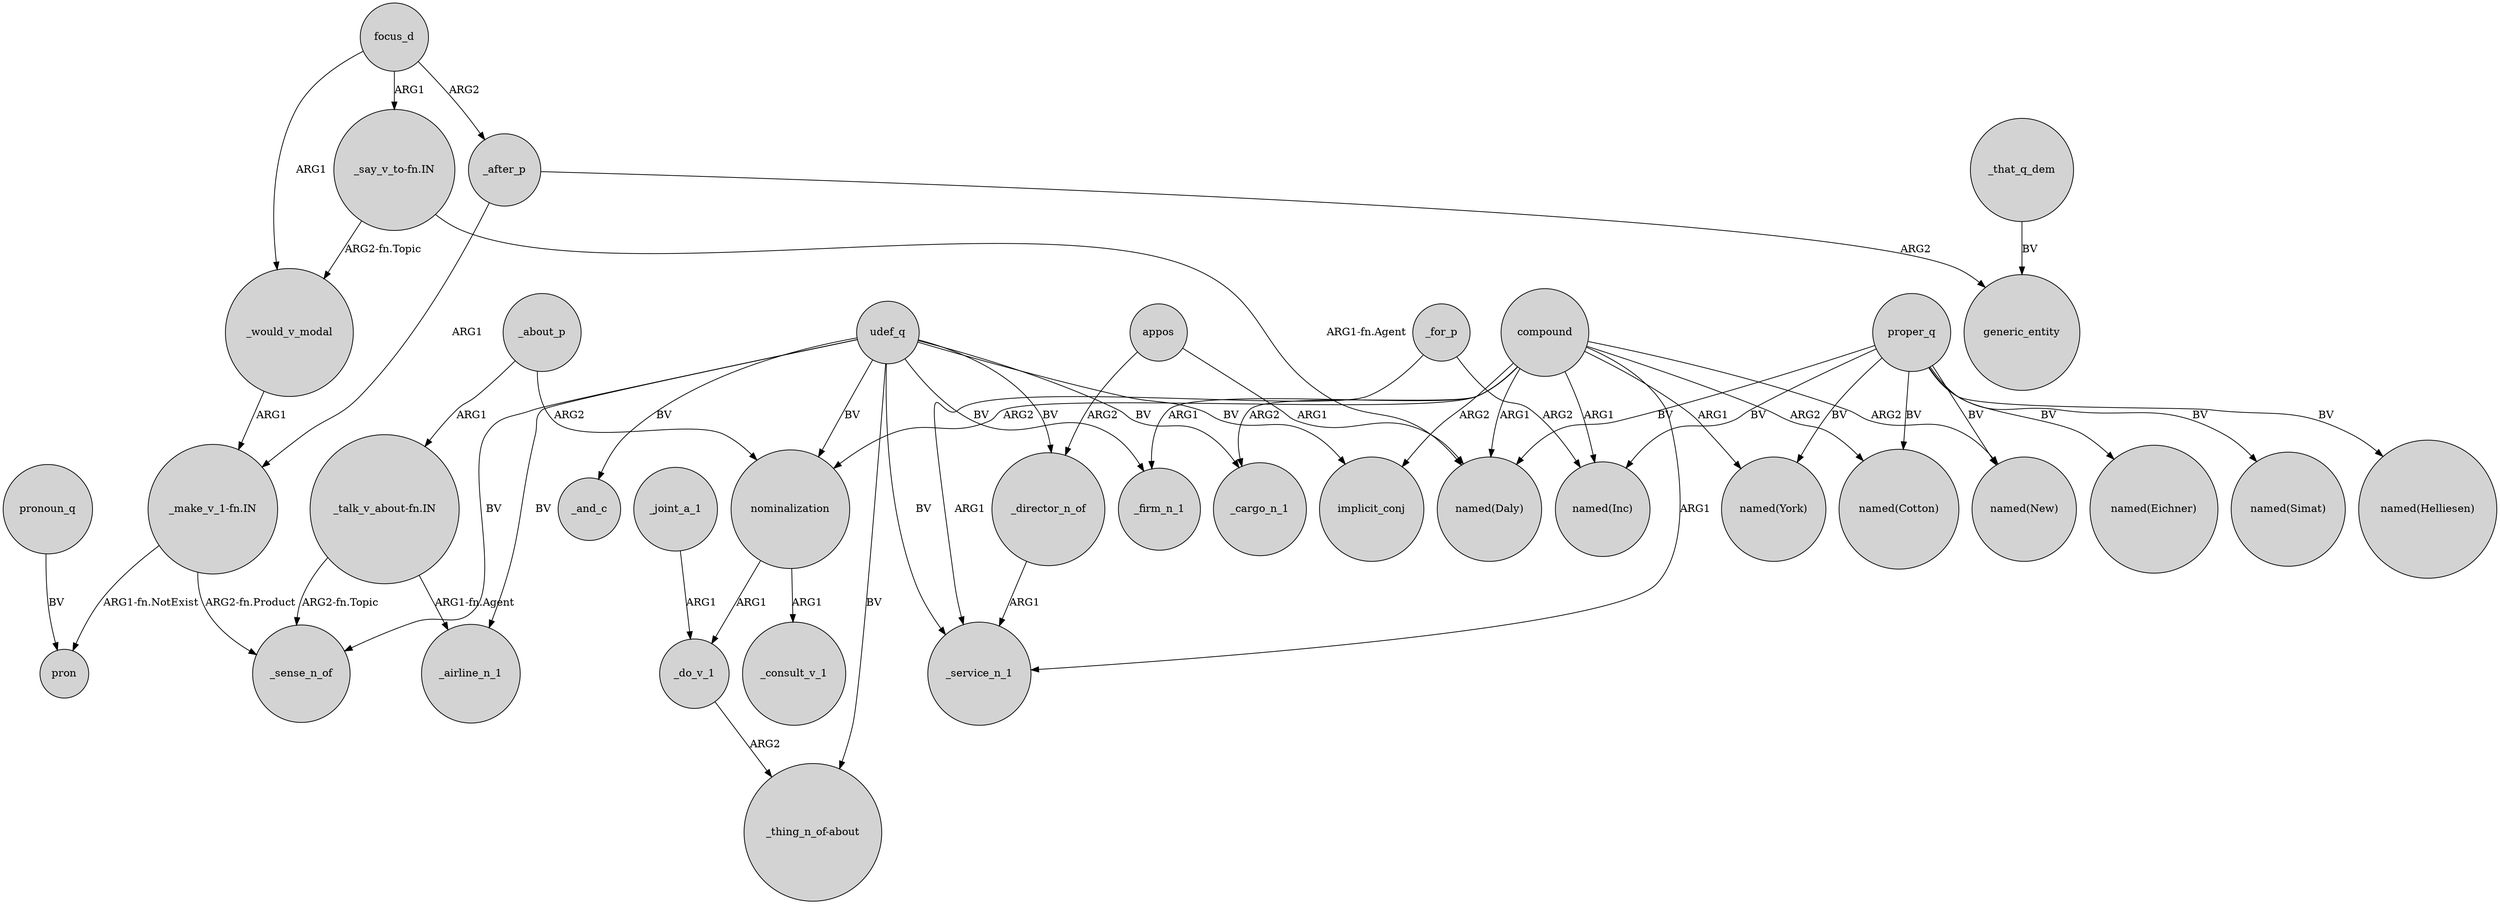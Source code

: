 digraph {
	node [shape=circle style=filled]
	"_say_v_to-fn.IN" -> _would_v_modal [label="ARG2-fn.Topic"]
	_do_v_1 -> "_thing_n_of-about" [label=ARG2]
	proper_q -> "named(Cotton)" [label=BV]
	udef_q -> "_thing_n_of-about" [label=BV]
	_about_p -> "_talk_v_about-fn.IN" [label=ARG1]
	compound -> implicit_conj [label=ARG2]
	compound -> "named(New)" [label=ARG2]
	focus_d -> _after_p [label=ARG2]
	proper_q -> "named(Daly)" [label=BV]
	_that_q_dem -> generic_entity [label=BV]
	_would_v_modal -> "_make_v_1-fn.IN" [label=ARG1]
	"_make_v_1-fn.IN" -> pron [label="ARG1-fn.NotExist"]
	_after_p -> "_make_v_1-fn.IN" [label=ARG1]
	proper_q -> "named(New)" [label=BV]
	_about_p -> nominalization [label=ARG2]
	proper_q -> "named(Helliesen)" [label=BV]
	nominalization -> _do_v_1 [label=ARG1]
	focus_d -> _would_v_modal [label=ARG1]
	"_say_v_to-fn.IN" -> "named(Daly)" [label="ARG1-fn.Agent"]
	udef_q -> _firm_n_1 [label=BV]
	udef_q -> _cargo_n_1 [label=BV]
	_for_p -> "named(Inc)" [label=ARG2]
	compound -> nominalization [label=ARG2]
	udef_q -> implicit_conj [label=BV]
	_joint_a_1 -> _do_v_1 [label=ARG1]
	"_talk_v_about-fn.IN" -> _sense_n_of [label="ARG2-fn.Topic"]
	pronoun_q -> pron [label=BV]
	proper_q -> "named(Inc)" [label=BV]
	compound -> "named(York)" [label=ARG1]
	udef_q -> _service_n_1 [label=BV]
	_for_p -> _service_n_1 [label=ARG1]
	udef_q -> _sense_n_of [label=BV]
	_after_p -> generic_entity [label=ARG2]
	compound -> "named(Cotton)" [label=ARG2]
	compound -> "named(Inc)" [label=ARG1]
	proper_q -> "named(Eichner)" [label=BV]
	"_make_v_1-fn.IN" -> _sense_n_of [label="ARG2-fn.Product"]
	compound -> _firm_n_1 [label=ARG1]
	udef_q -> nominalization [label=BV]
	_director_n_of -> _service_n_1 [label=ARG1]
	"_talk_v_about-fn.IN" -> _airline_n_1 [label="ARG1-fn.Agent"]
	compound -> "named(Daly)" [label=ARG1]
	proper_q -> "named(Simat)" [label=BV]
	udef_q -> _airline_n_1 [label=BV]
	compound -> _cargo_n_1 [label=ARG2]
	appos -> "named(Daly)" [label=ARG1]
	nominalization -> _consult_v_1 [label=ARG1]
	proper_q -> "named(York)" [label=BV]
	udef_q -> _and_c [label=BV]
	compound -> _service_n_1 [label=ARG1]
	appos -> _director_n_of [label=ARG2]
	udef_q -> _director_n_of [label=BV]
	focus_d -> "_say_v_to-fn.IN" [label=ARG1]
}
